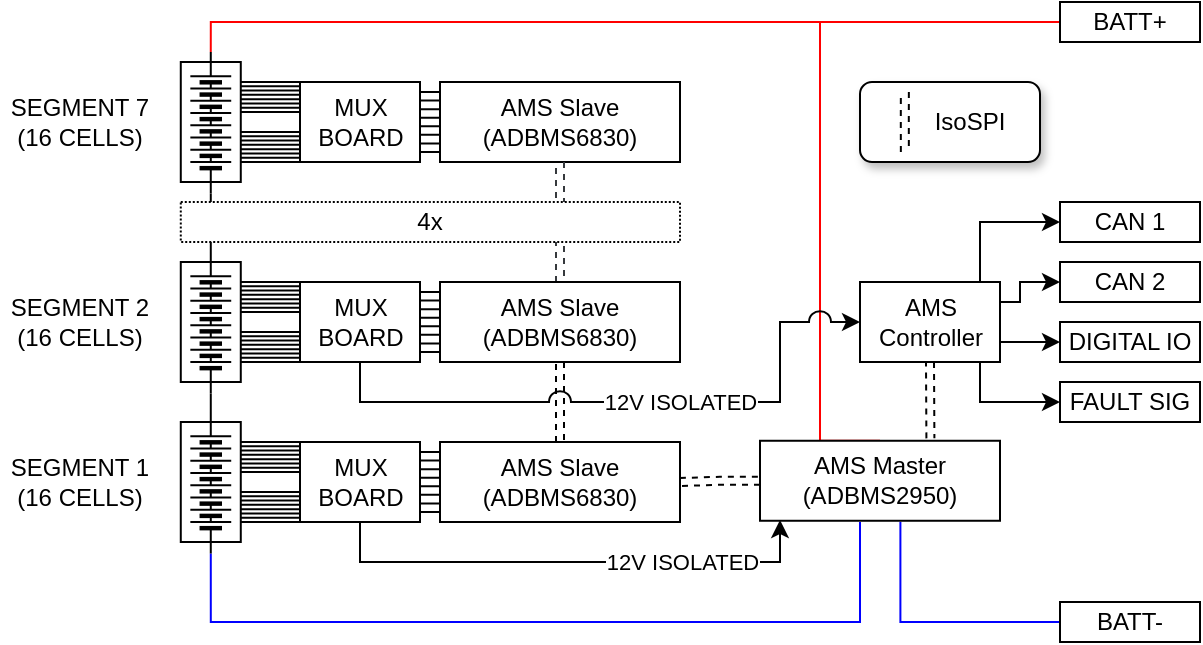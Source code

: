 <mxfile version="26.0.16">
  <diagram name="Page-1" id="iCWaY9kTwa3hnYKqFSw7">
    <mxGraphModel dx="988" dy="573" grid="1" gridSize="10" guides="1" tooltips="1" connect="1" arrows="1" fold="1" page="1" pageScale="1" pageWidth="850" pageHeight="1100" math="0" shadow="0">
      <root>
        <mxCell id="0" />
        <mxCell id="1" parent="0" />
        <mxCell id="CzdoUPlwA2nKKCvd0Epb-73" value="" style="rounded=1;whiteSpace=wrap;html=1;glass=0;shadow=1;strokeWidth=1;" vertex="1" parent="1">
          <mxGeometry x="530" y="160" width="90" height="40" as="geometry" />
        </mxCell>
        <mxCell id="CzdoUPlwA2nKKCvd0Epb-72" value="IsoSPI" style="rounded=1;whiteSpace=wrap;html=1;fillColor=none;strokeColor=none;" vertex="1" parent="1">
          <mxGeometry x="560" y="170.69" width="50" height="19.41" as="geometry" />
        </mxCell>
        <mxCell id="LZU7bJlx1Qvi2H9KHav--12" value="" style="rounded=0;whiteSpace=wrap;html=1;" parent="1" vertex="1">
          <mxGeometry x="320" y="160" width="120" height="40" as="geometry" />
        </mxCell>
        <mxCell id="LZU7bJlx1Qvi2H9KHav--9" value="&lt;div&gt;AMS Slave&lt;/div&gt;(ADBMS6830)" style="text;html=1;align=center;verticalAlign=middle;whiteSpace=wrap;rounded=0;" parent="1" vertex="1">
          <mxGeometry x="335" y="165" width="90" height="30" as="geometry" />
        </mxCell>
        <mxCell id="LZU7bJlx1Qvi2H9KHav--43" style="edgeStyle=orthogonalEdgeStyle;rounded=0;orthogonalLoop=1;jettySize=auto;html=1;exitX=0.5;exitY=1;exitDx=0;exitDy=0;entryX=0.5;entryY=0;entryDx=0;entryDy=0;shape=link;dashed=1;" parent="1" source="LZU7bJlx1Qvi2H9KHav--13" target="LZU7bJlx1Qvi2H9KHav--17" edge="1">
          <mxGeometry relative="1" as="geometry" />
        </mxCell>
        <mxCell id="LZU7bJlx1Qvi2H9KHav--45" style="edgeStyle=orthogonalEdgeStyle;rounded=0;orthogonalLoop=1;jettySize=auto;html=1;exitX=0.5;exitY=0;exitDx=0;exitDy=0;entryX=0.5;entryY=1;entryDx=0;entryDy=0;endArrow=none;startFill=0;shape=link;dashed=1;fillColor=#cce5ff;strokeColor=#36393d;" parent="1" source="LZU7bJlx1Qvi2H9KHav--13" target="LZU7bJlx1Qvi2H9KHav--12" edge="1">
          <mxGeometry relative="1" as="geometry" />
        </mxCell>
        <mxCell id="LZU7bJlx1Qvi2H9KHav--13" value="" style="rounded=0;whiteSpace=wrap;html=1;" parent="1" vertex="1">
          <mxGeometry x="320" y="260" width="120" height="40" as="geometry" />
        </mxCell>
        <mxCell id="LZU7bJlx1Qvi2H9KHav--14" value="&lt;div&gt;AMS Slave&lt;/div&gt;(ADBMS6830)" style="text;html=1;align=center;verticalAlign=middle;whiteSpace=wrap;rounded=0;" parent="1" vertex="1">
          <mxGeometry x="335" y="265" width="90" height="30" as="geometry" />
        </mxCell>
        <mxCell id="LZU7bJlx1Qvi2H9KHav--17" value="" style="rounded=0;whiteSpace=wrap;html=1;" parent="1" vertex="1">
          <mxGeometry x="320" y="340" width="120" height="40" as="geometry" />
        </mxCell>
        <mxCell id="LZU7bJlx1Qvi2H9KHav--18" value="&lt;div&gt;AMS Slave&lt;/div&gt;(ADBMS6830)" style="text;html=1;align=center;verticalAlign=middle;whiteSpace=wrap;rounded=0;" parent="1" vertex="1">
          <mxGeometry x="335" y="345" width="90" height="30" as="geometry" />
        </mxCell>
        <mxCell id="LZU7bJlx1Qvi2H9KHav--42" style="edgeStyle=orthogonalEdgeStyle;rounded=0;orthogonalLoop=1;jettySize=auto;html=1;exitX=0;exitY=0.5;exitDx=0;exitDy=0;entryX=1;entryY=0.5;entryDx=0;entryDy=0;endArrow=none;startFill=0;shape=link;dashed=1;" parent="1" source="LZU7bJlx1Qvi2H9KHav--20" target="LZU7bJlx1Qvi2H9KHav--17" edge="1">
          <mxGeometry relative="1" as="geometry" />
        </mxCell>
        <mxCell id="CzdoUPlwA2nKKCvd0Epb-36" style="edgeStyle=orthogonalEdgeStyle;rounded=0;orthogonalLoop=1;jettySize=auto;html=1;exitX=0.585;exitY=1.012;exitDx=0;exitDy=0;endArrow=none;startFill=0;exitPerimeter=0;fillColor=#b1ddf0;strokeColor=#0000FF;" edge="1" parent="1" source="LZU7bJlx1Qvi2H9KHav--20">
          <mxGeometry relative="1" as="geometry">
            <mxPoint x="630" y="430.0" as="targetPoint" />
            <Array as="points">
              <mxPoint x="550" y="430" />
            </Array>
          </mxGeometry>
        </mxCell>
        <mxCell id="CzdoUPlwA2nKKCvd0Epb-55" style="edgeStyle=orthogonalEdgeStyle;rounded=0;orthogonalLoop=1;jettySize=auto;html=1;exitX=0.5;exitY=0;exitDx=0;exitDy=0;endArrow=none;startFill=0;strokeColor=#FF0000;" edge="1" parent="1" source="LZU7bJlx1Qvi2H9KHav--20">
          <mxGeometry relative="1" as="geometry">
            <mxPoint x="500" y="130" as="targetPoint" />
            <Array as="points">
              <mxPoint x="510" y="339" />
              <mxPoint x="510" y="130" />
            </Array>
          </mxGeometry>
        </mxCell>
        <mxCell id="LZU7bJlx1Qvi2H9KHav--20" value="" style="rounded=0;whiteSpace=wrap;html=1;" parent="1" vertex="1">
          <mxGeometry x="480" y="339.38" width="120" height="40" as="geometry" />
        </mxCell>
        <mxCell id="LZU7bJlx1Qvi2H9KHav--21" value="&lt;div&gt;&lt;span style=&quot;background-color: transparent; color: light-dark(rgb(0, 0, 0), rgb(255, 255, 255));&quot;&gt;AMS Master&lt;/span&gt;&lt;/div&gt;&lt;div&gt;(ADBMS2950)&lt;br&gt;&lt;/div&gt;" style="text;html=1;align=center;verticalAlign=middle;whiteSpace=wrap;rounded=0;" parent="1" vertex="1">
          <mxGeometry x="495" y="344.38" width="90" height="30" as="geometry" />
        </mxCell>
        <mxCell id="CzdoUPlwA2nKKCvd0Epb-16" style="edgeStyle=orthogonalEdgeStyle;rounded=0;orthogonalLoop=1;jettySize=auto;html=1;exitX=0.5;exitY=1;exitDx=0;exitDy=0;" edge="1" parent="1" source="CzdoUPlwA2nKKCvd0Epb-2">
          <mxGeometry relative="1" as="geometry">
            <mxPoint x="490" y="379" as="targetPoint" />
            <Array as="points">
              <mxPoint x="280" y="400" />
              <mxPoint x="490" y="400" />
            </Array>
          </mxGeometry>
        </mxCell>
        <mxCell id="CzdoUPlwA2nKKCvd0Epb-17" value="12V ISOLATED" style="edgeLabel;html=1;align=center;verticalAlign=middle;resizable=0;points=[];" vertex="1" connectable="0" parent="CzdoUPlwA2nKKCvd0Epb-16">
          <mxGeometry x="-0.033" relative="1" as="geometry">
            <mxPoint x="59" as="offset" />
          </mxGeometry>
        </mxCell>
        <mxCell id="CzdoUPlwA2nKKCvd0Epb-2" value="" style="rounded=0;whiteSpace=wrap;html=1;" vertex="1" parent="1">
          <mxGeometry x="250" y="340" width="60" height="40" as="geometry" />
        </mxCell>
        <mxCell id="CzdoUPlwA2nKKCvd0Epb-3" value="MUX &lt;br&gt;BOARD" style="text;html=1;align=center;verticalAlign=middle;whiteSpace=wrap;rounded=0;" vertex="1" parent="1">
          <mxGeometry x="257.5" y="345" width="45" height="30" as="geometry" />
        </mxCell>
        <mxCell id="CzdoUPlwA2nKKCvd0Epb-4" value="" style="rounded=0;whiteSpace=wrap;html=1;" vertex="1" parent="1">
          <mxGeometry x="250" y="260" width="60" height="40" as="geometry" />
        </mxCell>
        <mxCell id="CzdoUPlwA2nKKCvd0Epb-5" value="MUX &lt;br&gt;BOARD" style="text;html=1;align=center;verticalAlign=middle;whiteSpace=wrap;rounded=0;" vertex="1" parent="1">
          <mxGeometry x="257.5" y="265" width="45" height="30" as="geometry" />
        </mxCell>
        <mxCell id="CzdoUPlwA2nKKCvd0Epb-6" value="" style="rounded=0;whiteSpace=wrap;html=1;" vertex="1" parent="1">
          <mxGeometry x="250" y="160" width="60" height="40" as="geometry" />
        </mxCell>
        <mxCell id="CzdoUPlwA2nKKCvd0Epb-7" value="MUX &lt;br&gt;BOARD" style="text;html=1;align=center;verticalAlign=middle;whiteSpace=wrap;rounded=0;" vertex="1" parent="1">
          <mxGeometry x="257.5" y="165" width="45" height="30" as="geometry" />
        </mxCell>
        <mxCell id="CzdoUPlwA2nKKCvd0Epb-8" value="" style="verticalLabelPosition=bottom;shadow=0;dashed=0;align=center;html=1;verticalAlign=top;shape=mxgraph.electrical.transmission.8_line_bus;" vertex="1" parent="1">
          <mxGeometry x="310" y="345" width="10" height="30" as="geometry" />
        </mxCell>
        <mxCell id="CzdoUPlwA2nKKCvd0Epb-9" value="" style="verticalLabelPosition=bottom;shadow=0;dashed=0;align=center;html=1;verticalAlign=top;shape=mxgraph.electrical.transmission.8_line_bus;" vertex="1" parent="1">
          <mxGeometry x="310" y="265" width="10" height="30" as="geometry" />
        </mxCell>
        <mxCell id="CzdoUPlwA2nKKCvd0Epb-10" value="" style="verticalLabelPosition=bottom;shadow=0;dashed=0;align=center;html=1;verticalAlign=top;shape=mxgraph.electrical.transmission.8_line_bus;" vertex="1" parent="1">
          <mxGeometry x="310" y="165" width="10" height="30" as="geometry" />
        </mxCell>
        <mxCell id="CzdoUPlwA2nKKCvd0Epb-18" value="" style="verticalLabelPosition=bottom;shadow=0;dashed=0;align=center;html=1;verticalAlign=top;shape=mxgraph.electrical.transmission.8_line_bus;" vertex="1" parent="1">
          <mxGeometry x="220" y="340" width="30" height="15" as="geometry" />
        </mxCell>
        <mxCell id="CzdoUPlwA2nKKCvd0Epb-19" value="" style="verticalLabelPosition=bottom;shadow=0;dashed=0;align=center;html=1;verticalAlign=top;shape=mxgraph.electrical.transmission.8_line_bus;" vertex="1" parent="1">
          <mxGeometry x="220" y="365" width="30" height="15" as="geometry" />
        </mxCell>
        <mxCell id="CzdoUPlwA2nKKCvd0Epb-20" value="SEGMENT 1&lt;div&gt;(16 CELLS)&lt;/div&gt;" style="text;html=1;align=center;verticalAlign=middle;whiteSpace=wrap;rounded=0;" vertex="1" parent="1">
          <mxGeometry x="100" y="346.04" width="80" height="27.92" as="geometry" />
        </mxCell>
        <mxCell id="CzdoUPlwA2nKKCvd0Epb-21" value="" style="rounded=0;whiteSpace=wrap;html=1;" vertex="1" parent="1">
          <mxGeometry x="190.39" y="330" width="30" height="60" as="geometry" />
        </mxCell>
        <mxCell id="CzdoUPlwA2nKKCvd0Epb-29" style="edgeStyle=orthogonalEdgeStyle;rounded=0;orthogonalLoop=1;jettySize=auto;html=1;exitX=1;exitY=0.5;exitDx=0;exitDy=0;entryX=0;entryY=0.5;entryDx=0;entryDy=0;endArrow=none;startFill=0;" edge="1" parent="1" source="LZU7bJlx1Qvi2H9KHav--35" target="CzdoUPlwA2nKKCvd0Epb-25">
          <mxGeometry relative="1" as="geometry" />
        </mxCell>
        <mxCell id="CzdoUPlwA2nKKCvd0Epb-35" style="edgeStyle=orthogonalEdgeStyle;rounded=0;orthogonalLoop=1;jettySize=auto;html=1;exitX=0;exitY=0.5;exitDx=0;exitDy=0;startArrow=none;startFill=0;endArrow=none;fillColor=#b1ddf0;strokeColor=#0000FF;" edge="1" parent="1" source="LZU7bJlx1Qvi2H9KHav--35">
          <mxGeometry relative="1" as="geometry">
            <mxPoint x="530" y="380" as="targetPoint" />
            <Array as="points">
              <mxPoint x="205" y="430" />
              <mxPoint x="530" y="430" />
            </Array>
          </mxGeometry>
        </mxCell>
        <mxCell id="LZU7bJlx1Qvi2H9KHav--35" value="&lt;div&gt;&lt;br&gt;&lt;/div&gt;" style="pointerEvents=1;verticalLabelPosition=bottom;shadow=0;dashed=0;align=center;html=1;verticalAlign=top;shape=mxgraph.electrical.miscellaneous.batteryStack;rotation=-90;" parent="1" vertex="1">
          <mxGeometry x="170" y="350.17" width="70.78" height="20.44" as="geometry" />
        </mxCell>
        <mxCell id="CzdoUPlwA2nKKCvd0Epb-24" value="" style="rounded=0;whiteSpace=wrap;html=1;" vertex="1" parent="1">
          <mxGeometry x="190.39" y="250" width="30" height="60" as="geometry" />
        </mxCell>
        <mxCell id="CzdoUPlwA2nKKCvd0Epb-32" style="edgeStyle=orthogonalEdgeStyle;rounded=0;orthogonalLoop=1;jettySize=auto;html=1;exitX=1;exitY=0.5;exitDx=0;exitDy=0;entryX=0;entryY=0.5;entryDx=0;entryDy=0;endArrow=none;startFill=0;" edge="1" parent="1" source="CzdoUPlwA2nKKCvd0Epb-25" target="CzdoUPlwA2nKKCvd0Epb-31">
          <mxGeometry relative="1" as="geometry" />
        </mxCell>
        <mxCell id="CzdoUPlwA2nKKCvd0Epb-25" value="&lt;div&gt;&lt;br&gt;&lt;/div&gt;" style="pointerEvents=1;verticalLabelPosition=bottom;shadow=0;dashed=0;align=center;html=1;verticalAlign=top;shape=mxgraph.electrical.miscellaneous.batteryStack;rotation=-90;" vertex="1" parent="1">
          <mxGeometry x="170" y="270.17" width="70.78" height="20.44" as="geometry" />
        </mxCell>
        <mxCell id="CzdoUPlwA2nKKCvd0Epb-30" value="" style="rounded=0;whiteSpace=wrap;html=1;" vertex="1" parent="1">
          <mxGeometry x="190.39" y="150" width="30" height="60" as="geometry" />
        </mxCell>
        <mxCell id="CzdoUPlwA2nKKCvd0Epb-37" style="edgeStyle=orthogonalEdgeStyle;rounded=0;orthogonalLoop=1;jettySize=auto;html=1;exitX=1;exitY=0.5;exitDx=0;exitDy=0;endArrow=none;startFill=0;strokeColor=#FF0000;entryX=0;entryY=0.5;entryDx=0;entryDy=0;" edge="1" parent="1" source="CzdoUPlwA2nKKCvd0Epb-31" target="CzdoUPlwA2nKKCvd0Epb-53">
          <mxGeometry relative="1" as="geometry">
            <mxPoint x="630" y="150" as="targetPoint" />
            <Array as="points">
              <mxPoint x="205" y="130" />
            </Array>
          </mxGeometry>
        </mxCell>
        <mxCell id="CzdoUPlwA2nKKCvd0Epb-31" value="&lt;div&gt;&lt;br&gt;&lt;/div&gt;" style="pointerEvents=1;verticalLabelPosition=bottom;shadow=0;dashed=0;align=center;html=1;verticalAlign=top;shape=mxgraph.electrical.miscellaneous.batteryStack;rotation=-90;" vertex="1" parent="1">
          <mxGeometry x="170" y="170.17" width="70.78" height="20.44" as="geometry" />
        </mxCell>
        <mxCell id="CzdoUPlwA2nKKCvd0Epb-33" value="4x" style="rounded=0;whiteSpace=wrap;html=1;gradientColor=none;fillColor=default;strokeColor=default;dashed=1;perimeterSpacing=0;strokeWidth=1;dashPattern=1 1;" vertex="1" parent="1">
          <mxGeometry x="190.39" y="220" width="249.61" height="20" as="geometry" />
        </mxCell>
        <mxCell id="CzdoUPlwA2nKKCvd0Epb-38" value="" style="verticalLabelPosition=bottom;shadow=0;dashed=0;align=center;html=1;verticalAlign=top;shape=mxgraph.electrical.transmission.8_line_bus;" vertex="1" parent="1">
          <mxGeometry x="220" y="260" width="30" height="15" as="geometry" />
        </mxCell>
        <mxCell id="CzdoUPlwA2nKKCvd0Epb-39" value="" style="verticalLabelPosition=bottom;shadow=0;dashed=0;align=center;html=1;verticalAlign=top;shape=mxgraph.electrical.transmission.8_line_bus;" vertex="1" parent="1">
          <mxGeometry x="220" y="285" width="30" height="15" as="geometry" />
        </mxCell>
        <mxCell id="CzdoUPlwA2nKKCvd0Epb-40" value="" style="verticalLabelPosition=bottom;shadow=0;dashed=0;align=center;html=1;verticalAlign=top;shape=mxgraph.electrical.transmission.8_line_bus;" vertex="1" parent="1">
          <mxGeometry x="220" y="160" width="30" height="15" as="geometry" />
        </mxCell>
        <mxCell id="CzdoUPlwA2nKKCvd0Epb-41" value="" style="verticalLabelPosition=bottom;shadow=0;dashed=0;align=center;html=1;verticalAlign=top;shape=mxgraph.electrical.transmission.8_line_bus;" vertex="1" parent="1">
          <mxGeometry x="220" y="185" width="30" height="15" as="geometry" />
        </mxCell>
        <mxCell id="CzdoUPlwA2nKKCvd0Epb-42" value="SEGMENT 2&lt;div&gt;(16 CELLS)&lt;/div&gt;" style="text;html=1;align=center;verticalAlign=middle;whiteSpace=wrap;rounded=0;" vertex="1" parent="1">
          <mxGeometry x="100" y="266.43" width="80" height="27.92" as="geometry" />
        </mxCell>
        <mxCell id="CzdoUPlwA2nKKCvd0Epb-43" value="SEGMENT 7&lt;div&gt;(16 CELLS)&lt;/div&gt;" style="text;html=1;align=center;verticalAlign=middle;whiteSpace=wrap;rounded=0;" vertex="1" parent="1">
          <mxGeometry x="100" y="166.04" width="80" height="27.92" as="geometry" />
        </mxCell>
        <mxCell id="CzdoUPlwA2nKKCvd0Epb-67" style="edgeStyle=orthogonalEdgeStyle;rounded=0;orthogonalLoop=1;jettySize=auto;html=1;exitX=1;exitY=0.75;exitDx=0;exitDy=0;entryX=0;entryY=0.5;entryDx=0;entryDy=0;endArrow=classic;startFill=0;startArrow=none;endFill=1;" edge="1" parent="1" source="CzdoUPlwA2nKKCvd0Epb-45" target="CzdoUPlwA2nKKCvd0Epb-66">
          <mxGeometry relative="1" as="geometry">
            <mxPoint x="610" y="320" as="targetPoint" />
            <Array as="points">
              <mxPoint x="600" y="300" />
              <mxPoint x="590" y="300" />
              <mxPoint x="590" y="320" />
            </Array>
          </mxGeometry>
        </mxCell>
        <mxCell id="CzdoUPlwA2nKKCvd0Epb-45" value="" style="rounded=0;whiteSpace=wrap;html=1;" vertex="1" parent="1">
          <mxGeometry x="530" y="260" width="70" height="40" as="geometry" />
        </mxCell>
        <mxCell id="CzdoUPlwA2nKKCvd0Epb-46" value="AMS&lt;div&gt;Controller&lt;/div&gt;" style="text;html=1;align=center;verticalAlign=middle;whiteSpace=wrap;rounded=0;" vertex="1" parent="1">
          <mxGeometry x="537.5" y="265" width="55" height="30" as="geometry" />
        </mxCell>
        <mxCell id="CzdoUPlwA2nKKCvd0Epb-49" style="edgeStyle=orthogonalEdgeStyle;rounded=0;orthogonalLoop=1;jettySize=auto;html=1;exitX=0.5;exitY=1;exitDx=0;exitDy=0;entryX=0.71;entryY=-0.03;entryDx=0;entryDy=0;shape=link;dashed=1;entryPerimeter=0;" edge="1" parent="1" source="CzdoUPlwA2nKKCvd0Epb-45" target="LZU7bJlx1Qvi2H9KHav--20">
          <mxGeometry relative="1" as="geometry">
            <mxPoint x="564.73" y="300" as="sourcePoint" />
            <mxPoint x="564.73" y="340" as="targetPoint" />
          </mxGeometry>
        </mxCell>
        <mxCell id="CzdoUPlwA2nKKCvd0Epb-50" style="edgeStyle=orthogonalEdgeStyle;rounded=0;orthogonalLoop=1;jettySize=auto;html=1;entryX=0;entryY=0.5;entryDx=0;entryDy=0;jumpStyle=arc;jumpSize=11;" edge="1" parent="1" source="CzdoUPlwA2nKKCvd0Epb-4" target="CzdoUPlwA2nKKCvd0Epb-45">
          <mxGeometry relative="1" as="geometry">
            <Array as="points">
              <mxPoint x="280" y="320" />
              <mxPoint x="490" y="320" />
              <mxPoint x="490" y="280" />
            </Array>
          </mxGeometry>
        </mxCell>
        <mxCell id="CzdoUPlwA2nKKCvd0Epb-51" value="12V ISOLATED" style="edgeLabel;html=1;align=center;verticalAlign=middle;resizable=0;points=[];" vertex="1" connectable="0" parent="1">
          <mxGeometry x="440.003" y="320.0" as="geometry" />
        </mxCell>
        <mxCell id="CzdoUPlwA2nKKCvd0Epb-52" value="BATT-" style="rounded=0;whiteSpace=wrap;html=1;" vertex="1" parent="1">
          <mxGeometry x="630" y="420" width="70" height="20" as="geometry" />
        </mxCell>
        <mxCell id="CzdoUPlwA2nKKCvd0Epb-53" value="BATT+" style="rounded=0;whiteSpace=wrap;html=1;" vertex="1" parent="1">
          <mxGeometry x="630" y="120" width="70" height="20" as="geometry" />
        </mxCell>
        <mxCell id="CzdoUPlwA2nKKCvd0Epb-70" style="edgeStyle=orthogonalEdgeStyle;rounded=0;orthogonalLoop=1;jettySize=auto;html=1;exitX=0;exitY=0.5;exitDx=0;exitDy=0;entryX=1;entryY=0.25;entryDx=0;entryDy=0;endArrow=none;startFill=1;endFill=1;startArrow=classic;" edge="1" parent="1" source="CzdoUPlwA2nKKCvd0Epb-56" target="CzdoUPlwA2nKKCvd0Epb-45">
          <mxGeometry relative="1" as="geometry">
            <Array as="points">
              <mxPoint x="590" y="230" />
              <mxPoint x="590" y="260" />
              <mxPoint x="600" y="260" />
            </Array>
          </mxGeometry>
        </mxCell>
        <mxCell id="CzdoUPlwA2nKKCvd0Epb-56" value="CAN 1" style="rounded=0;whiteSpace=wrap;html=1;" vertex="1" parent="1">
          <mxGeometry x="630" y="220" width="70" height="20" as="geometry" />
        </mxCell>
        <mxCell id="CzdoUPlwA2nKKCvd0Epb-68" style="edgeStyle=orthogonalEdgeStyle;rounded=0;orthogonalLoop=1;jettySize=auto;html=1;exitX=0;exitY=0.5;exitDx=0;exitDy=0;entryX=1;entryY=0.75;entryDx=0;entryDy=0;endArrow=none;startFill=1;startArrow=classic;" edge="1" parent="1" source="CzdoUPlwA2nKKCvd0Epb-61" target="CzdoUPlwA2nKKCvd0Epb-45">
          <mxGeometry relative="1" as="geometry">
            <Array as="points">
              <mxPoint x="620" y="290" />
              <mxPoint x="620" y="290" />
            </Array>
          </mxGeometry>
        </mxCell>
        <mxCell id="CzdoUPlwA2nKKCvd0Epb-61" value="DIGITAL IO" style="rounded=0;whiteSpace=wrap;html=1;" vertex="1" parent="1">
          <mxGeometry x="630" y="280" width="70" height="20" as="geometry" />
        </mxCell>
        <mxCell id="CzdoUPlwA2nKKCvd0Epb-69" style="edgeStyle=orthogonalEdgeStyle;rounded=0;orthogonalLoop=1;jettySize=auto;html=1;exitX=0;exitY=0.5;exitDx=0;exitDy=0;entryX=1;entryY=0.5;entryDx=0;entryDy=0;endArrow=none;startFill=1;startArrow=classic;" edge="1" parent="1" source="CzdoUPlwA2nKKCvd0Epb-64" target="CzdoUPlwA2nKKCvd0Epb-45">
          <mxGeometry relative="1" as="geometry">
            <Array as="points">
              <mxPoint x="610" y="260" />
              <mxPoint x="610" y="270" />
              <mxPoint x="600" y="270" />
            </Array>
          </mxGeometry>
        </mxCell>
        <mxCell id="CzdoUPlwA2nKKCvd0Epb-64" value="CAN 2" style="rounded=0;whiteSpace=wrap;html=1;" vertex="1" parent="1">
          <mxGeometry x="630" y="250" width="70" height="20" as="geometry" />
        </mxCell>
        <mxCell id="CzdoUPlwA2nKKCvd0Epb-66" value="FAULT SIG" style="rounded=0;whiteSpace=wrap;html=1;" vertex="1" parent="1">
          <mxGeometry x="630" y="310" width="70" height="20" as="geometry" />
        </mxCell>
        <mxCell id="CzdoUPlwA2nKKCvd0Epb-71" style="edgeStyle=orthogonalEdgeStyle;rounded=0;orthogonalLoop=1;jettySize=auto;html=1;shape=link;dashed=1;" edge="1" parent="1">
          <mxGeometry relative="1" as="geometry">
            <mxPoint x="552.43" y="165" as="sourcePoint" />
            <mxPoint x="552.43" y="195" as="targetPoint" />
            <Array as="points">
              <mxPoint x="552.55" y="179.61" />
              <mxPoint x="552.55" y="179.61" />
            </Array>
          </mxGeometry>
        </mxCell>
      </root>
    </mxGraphModel>
  </diagram>
</mxfile>
